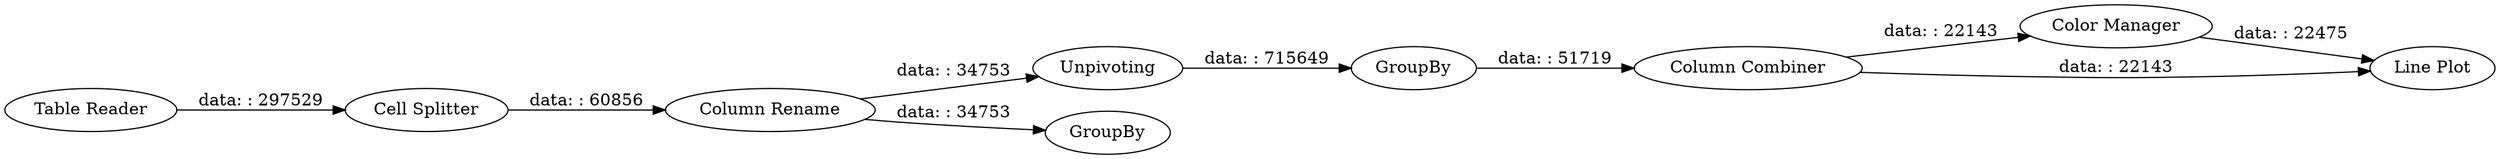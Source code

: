 digraph {
	"-8576860890398867865_6" [label="Color Manager"]
	"-8576860890398867865_7" [label=Unpivoting]
	"-8576860890398867865_4" [label="Column Rename"]
	"-8576860890398867865_3" [label="Cell Splitter"]
	"-8576860890398867865_1" [label="Table Reader"]
	"-8576860890398867865_11" [label="Column Combiner"]
	"-8576860890398867865_12" [label="Line Plot"]
	"-8576860890398867865_8" [label=GroupBy]
	"-8576860890398867865_2" [label=GroupBy]
	"-8576860890398867865_11" -> "-8576860890398867865_6" [label="data: : 22143"]
	"-8576860890398867865_6" -> "-8576860890398867865_12" [label="data: : 22475"]
	"-8576860890398867865_3" -> "-8576860890398867865_4" [label="data: : 60856"]
	"-8576860890398867865_7" -> "-8576860890398867865_8" [label="data: : 715649"]
	"-8576860890398867865_8" -> "-8576860890398867865_11" [label="data: : 51719"]
	"-8576860890398867865_4" -> "-8576860890398867865_2" [label="data: : 34753"]
	"-8576860890398867865_1" -> "-8576860890398867865_3" [label="data: : 297529"]
	"-8576860890398867865_11" -> "-8576860890398867865_12" [label="data: : 22143"]
	"-8576860890398867865_4" -> "-8576860890398867865_7" [label="data: : 34753"]
	rankdir=LR
}
